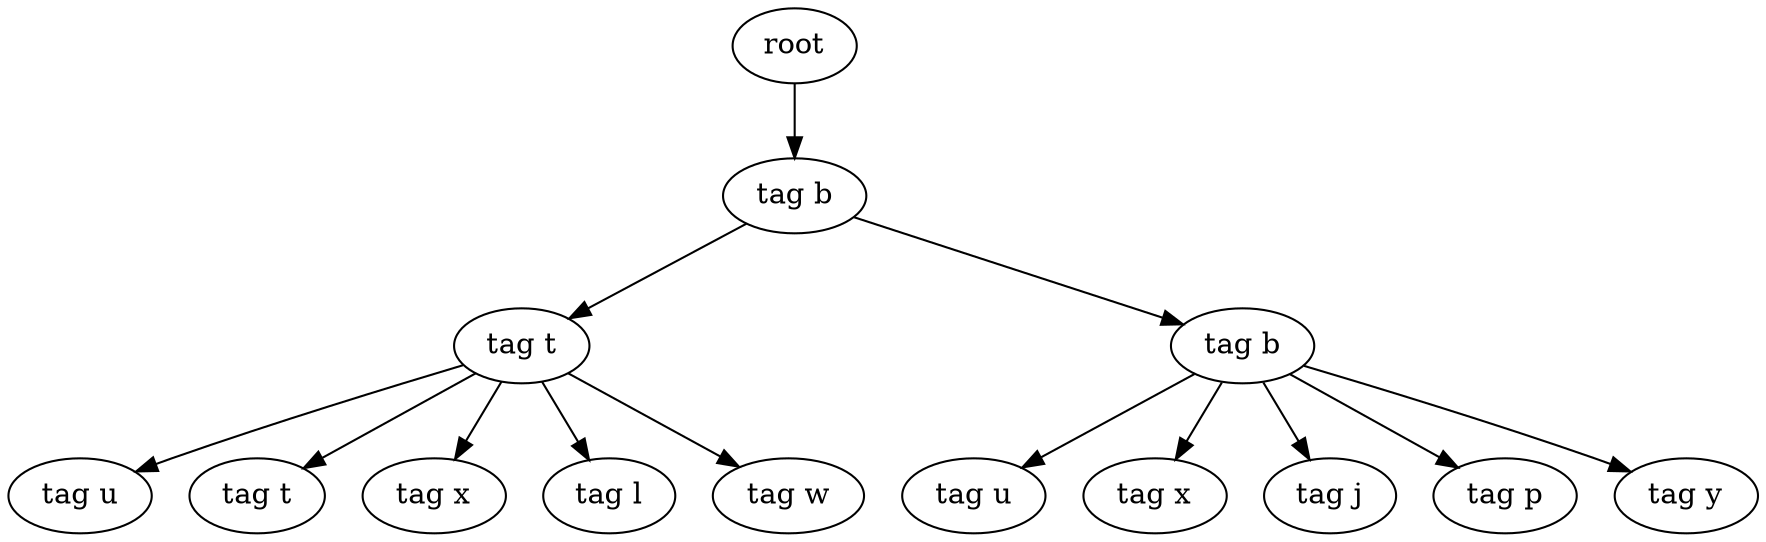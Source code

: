 digraph Tree{
0[label="root"];
0->00
00[label="tag b"];
00->000
000[label="tag t"];
000->0000
0000[label="tag u"];
000->0001
0001[label="tag t"];
000->0002
0002[label="tag x"];
000->0003
0003[label="tag l"];
000->0004
0004[label="tag w"];
00->001
001[label="tag b"];
001->0010
0010[label="tag u"];
001->0011
0011[label="tag x"];
001->0012
0012[label="tag j"];
001->0013
0013[label="tag p"];
001->0014
0014[label="tag y"];
}
